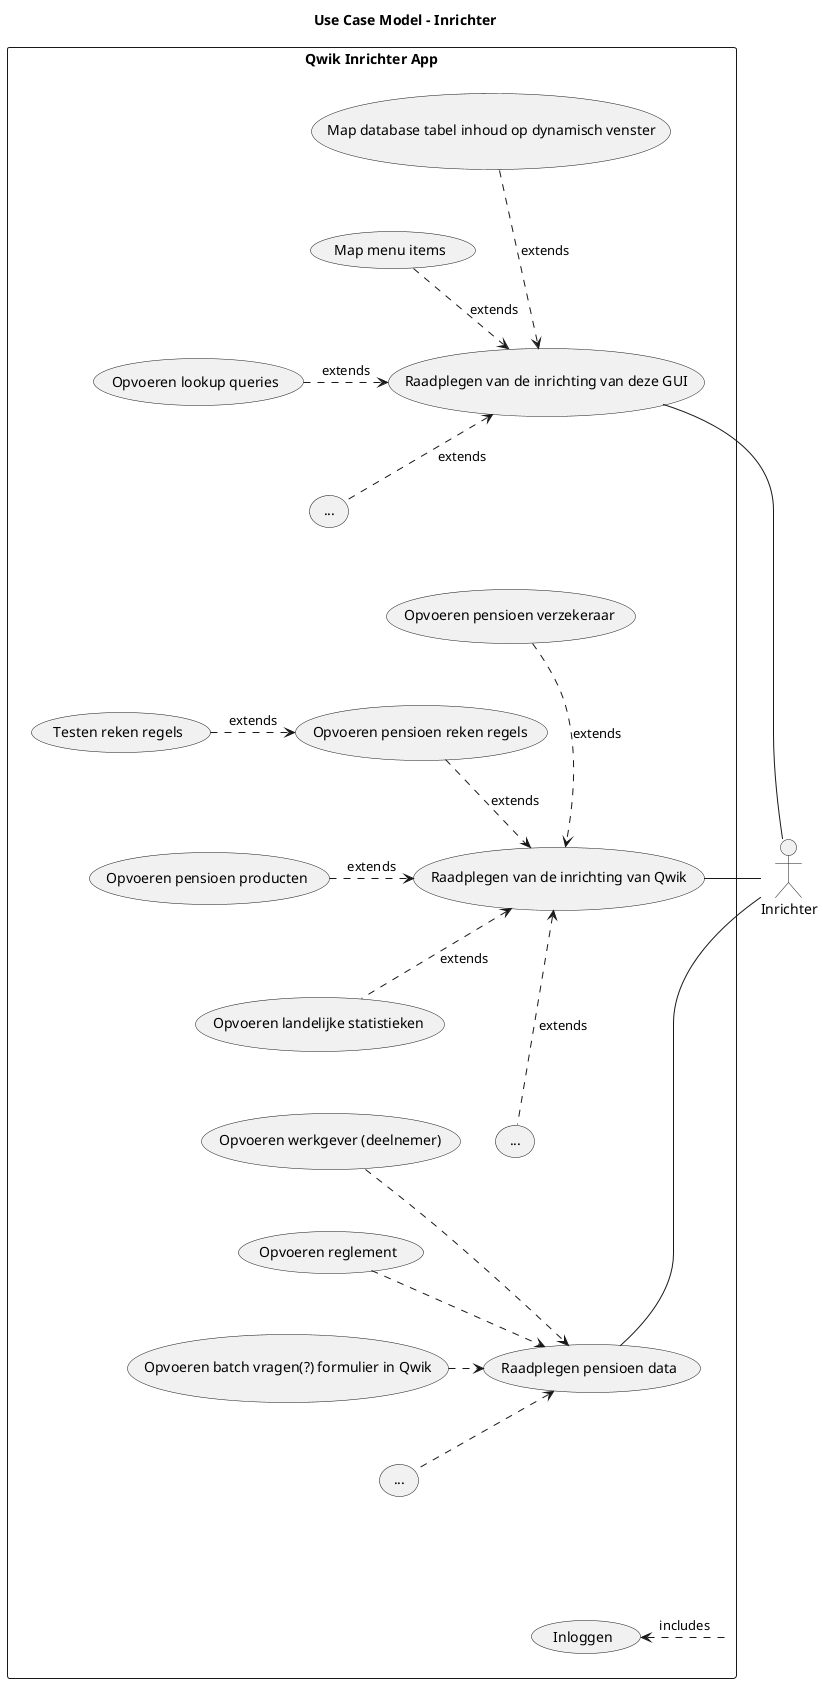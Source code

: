 @startuml
title Use Case Model - Inrichter

actor Inrichter as User

rectangle "Qwik Inrichter App" as App {
    usecase "Raadplegen van de inrichting van deze GUI" as Kern
        usecase "Map database tabel inhoud op dynamisch venster" as MDV
        usecase "Map menu items" as MMI
        usecase "Opvoeren lookup queries" as QRY
        usecase "..." as KETC
    usecase "Raadplegen van de inrichting van Qwik" as Inrichting
        usecase "Opvoeren pensioen verzekeraar" as ORG 
        usecase "Opvoeren pensioen reken regels" as PRR
            usecase "Testen reken regels" as TRR
        usecase "Opvoeren pensioen producten" as PRO
        usecase "Opvoeren landelijke statistieken" as STAT
        usecase "..." as IETC
    usecase "Raadplegen pensioen data" as Data
        usecase "Opvoeren werkgever (deelnemer)" as WG
        usecase "Opvoeren reglement" as REG
        usecase "Opvoeren batch vragen(?) formulier in Qwik" as FORM
        usecase "..." as DETC
    usecase "Inloggen" as AUTH

}


User -right- Kern
    MDV .down.> Kern: extends
    MMI .> Kern: extends
    QRY .> Kern: extends
    KETC .up.> Kern: extends
User ----right---- Inrichting
    ORG .down.> Inrichting: extends
    PRR .down.> Inrichting: extends
        TRR .> PRR: extends
    PRO .> Inrichting: extends
    STAT .up.> Inrichting: extends
    IETC .up.> Inrichting: extends
User -right- Data
    WG .down.> Data
    REG .right.> Data
    FORM .> Data
    DETC .up.> Data

App .left.> AUTH: includes

'Forceer positionering
User -[hidden]left- App
Kern ---[hidden]down-- Inrichting
    MDV -[hidden]- MMI
    MMI -[hidden]- QRY
    QRY -[hidden]- KETC
Inrichting ---[hidden]down-- Data
    ORG -[hidden]- PRR
    PRR -[hidden]- PRO
    PRO -[hidden]- STAT
    STAT -[hidden]- IETC
Data --[hidden]down-- AUTH
    WG -[hidden]- REG
    REG -[hidden]- FORM
    FORM -[hidden]- DETC
'/Forceerd positionering



@enduml